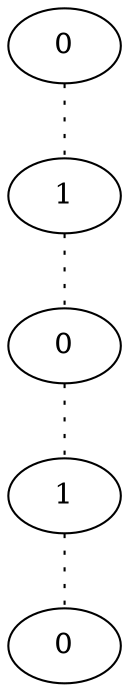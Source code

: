 graph {
a0[label=0];
a1[label=1];
a2[label=0];
a3[label=1];
a4[label=0];
a0 -- a1 [style=dotted];
a1 -- a2 [style=dotted];
a2 -- a3 [style=dotted];
a3 -- a4 [style=dotted];
}
